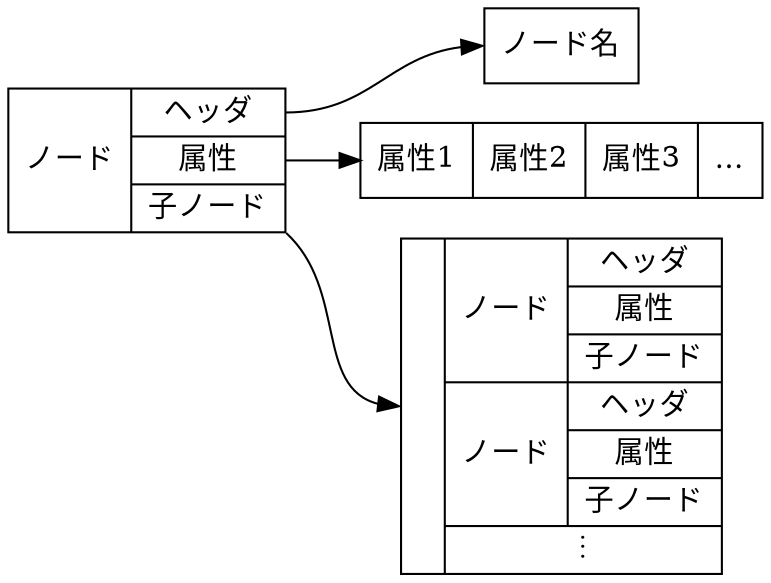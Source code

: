 // Compile to an SVG by `dot -Tsvg node.dot -o node.svg`.

digraph node_structure {
	graph [
		rankdir = LR,
	];
	node [
		shape = box;
	];

	parent [
		shape = "record",
		label = "{<all>ノード | {<header>ヘッダ | <attributes>属性 | <children>子ノード}}",
	];
	parent_name [
		label = "ノード名",
	];
	parent:header:e -> parent_name:w;
	parent_attrs [
		shape = "record",
		label = "{属性1 | 属性2 | 属性3 | …}",
	];
	parent:attributes:e -> parent_attrs:w;
	children [
		shape = "record",
		label = "{
			<all> | {
				{ノード | {ヘッダ | 属性 | 子ノード}} |
				{ノード | {ヘッダ | 属性 | 子ノード}} |
				⋮
			}
		}",
	];
	parent:children0:e -> children:all:w;
}
